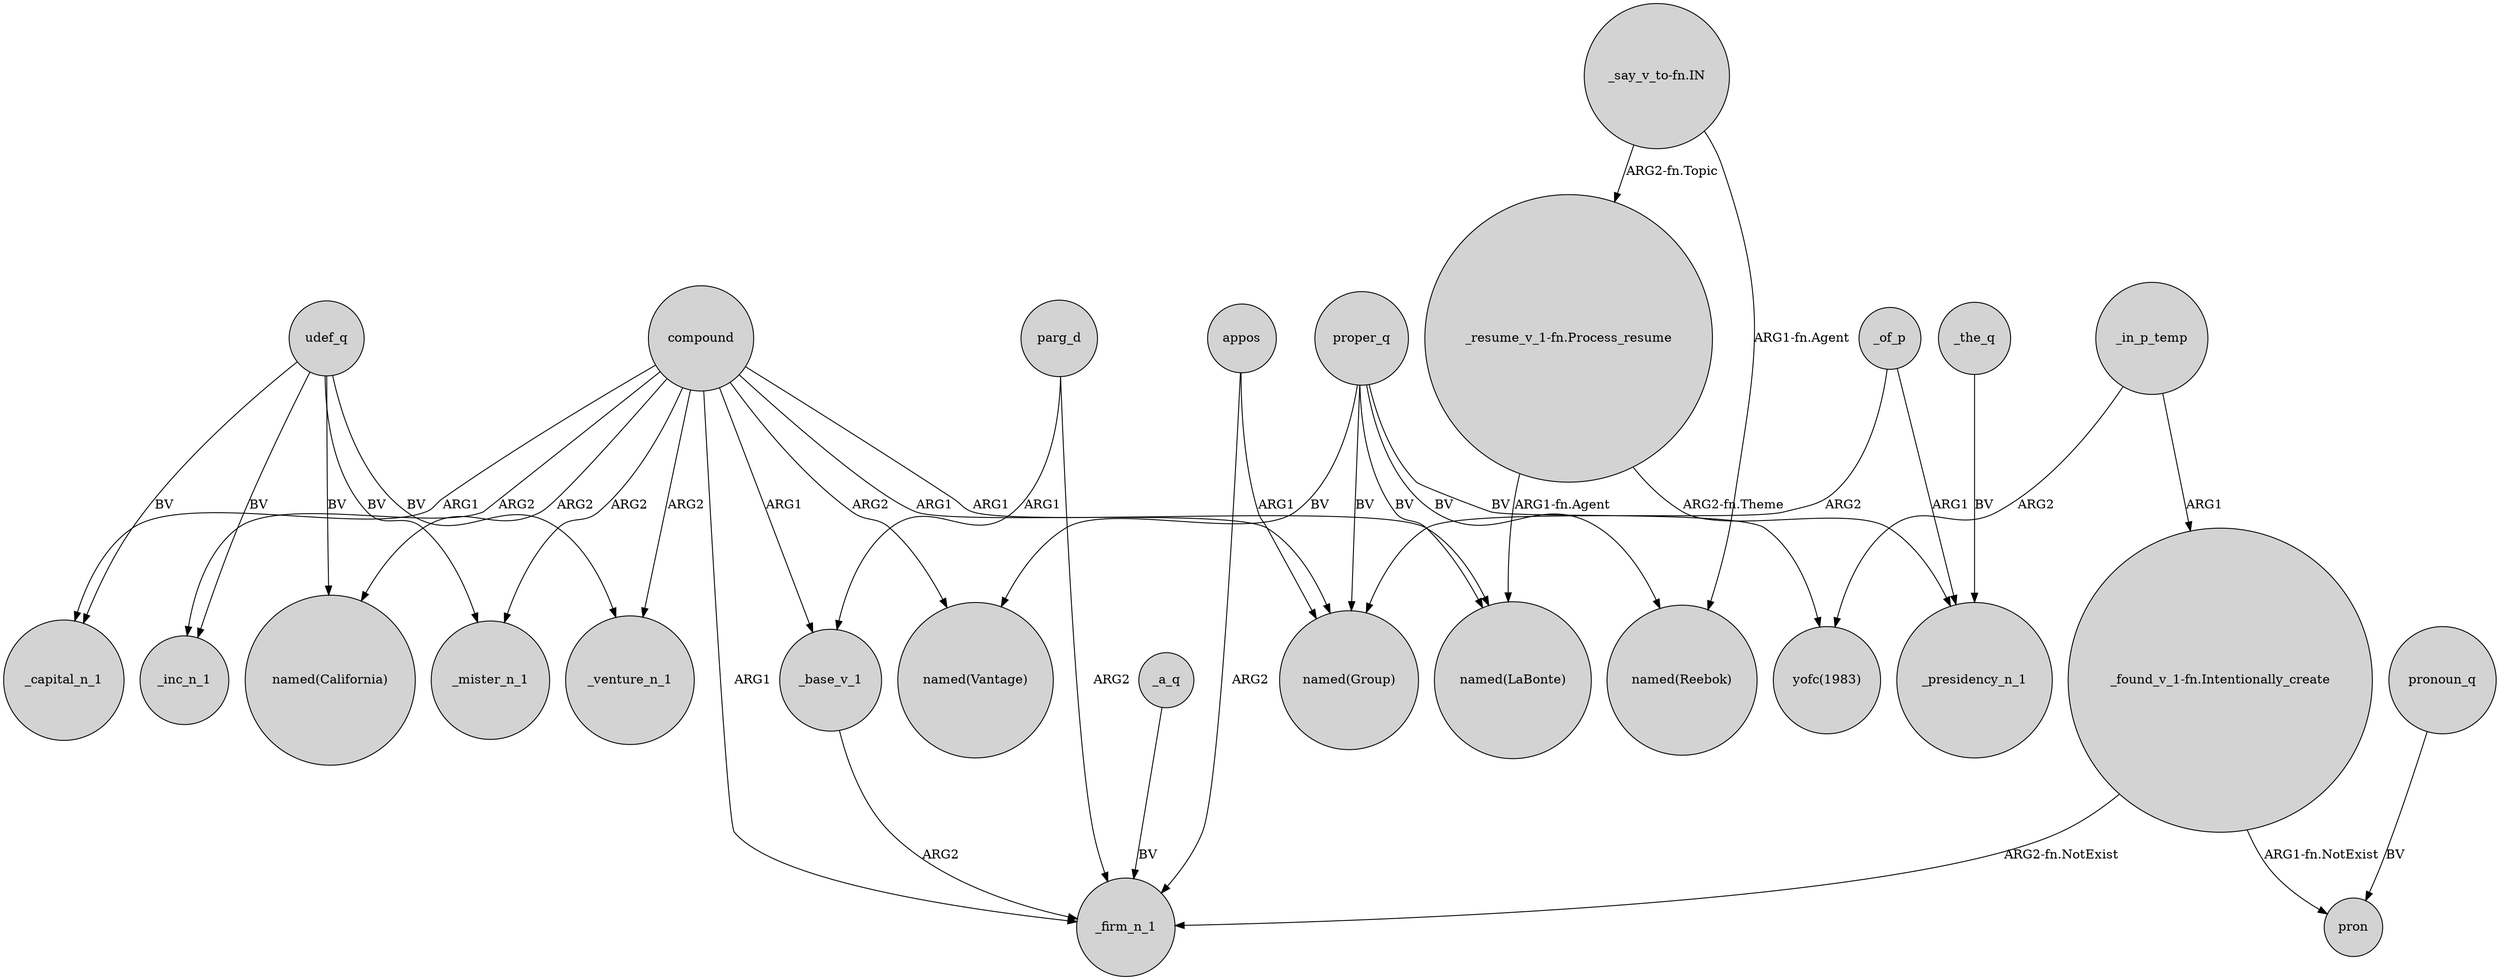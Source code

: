 digraph {
	node [shape=circle style=filled]
	compound -> _venture_n_1 [label=ARG2]
	udef_q -> _capital_n_1 [label=BV]
	udef_q -> _inc_n_1 [label=BV]
	compound -> "named(Vantage)" [label=ARG2]
	appos -> _firm_n_1 [label=ARG2]
	_of_p -> _presidency_n_1 [label=ARG1]
	udef_q -> "named(California)" [label=BV]
	compound -> _mister_n_1 [label=ARG2]
	_a_q -> _firm_n_1 [label=BV]
	compound -> "named(LaBonte)" [label=ARG1]
	udef_q -> _mister_n_1 [label=BV]
	proper_q -> "named(LaBonte)" [label=BV]
	_the_q -> _presidency_n_1 [label=BV]
	"_say_v_to-fn.IN" -> "_resume_v_1-fn.Process_resume" [label="ARG2-fn.Topic"]
	_base_v_1 -> _firm_n_1 [label=ARG2]
	proper_q -> "yofc(1983)" [label=BV]
	udef_q -> _venture_n_1 [label=BV]
	compound -> "named(Group)" [label=ARG1]
	"_say_v_to-fn.IN" -> "named(Reebok)" [label="ARG1-fn.Agent"]
	pronoun_q -> pron [label=BV]
	compound -> _base_v_1 [label=ARG1]
	appos -> "named(Group)" [label=ARG1]
	_in_p_temp -> "_found_v_1-fn.Intentionally_create" [label=ARG1]
	compound -> _capital_n_1 [label=ARG1]
	compound -> _firm_n_1 [label=ARG1]
	"_found_v_1-fn.Intentionally_create" -> _firm_n_1 [label="ARG2-fn.NotExist"]
	"_found_v_1-fn.Intentionally_create" -> pron [label="ARG1-fn.NotExist"]
	compound -> "named(California)" [label=ARG2]
	parg_d -> _base_v_1 [label=ARG1]
	proper_q -> "named(Group)" [label=BV]
	proper_q -> "named(Vantage)" [label=BV]
	"_resume_v_1-fn.Process_resume" -> _presidency_n_1 [label="ARG2-fn.Theme"]
	_of_p -> "named(Group)" [label=ARG2]
	compound -> _inc_n_1 [label=ARG2]
	parg_d -> _firm_n_1 [label=ARG2]
	_in_p_temp -> "yofc(1983)" [label=ARG2]
	"_resume_v_1-fn.Process_resume" -> "named(LaBonte)" [label="ARG1-fn.Agent"]
	proper_q -> "named(Reebok)" [label=BV]
}
